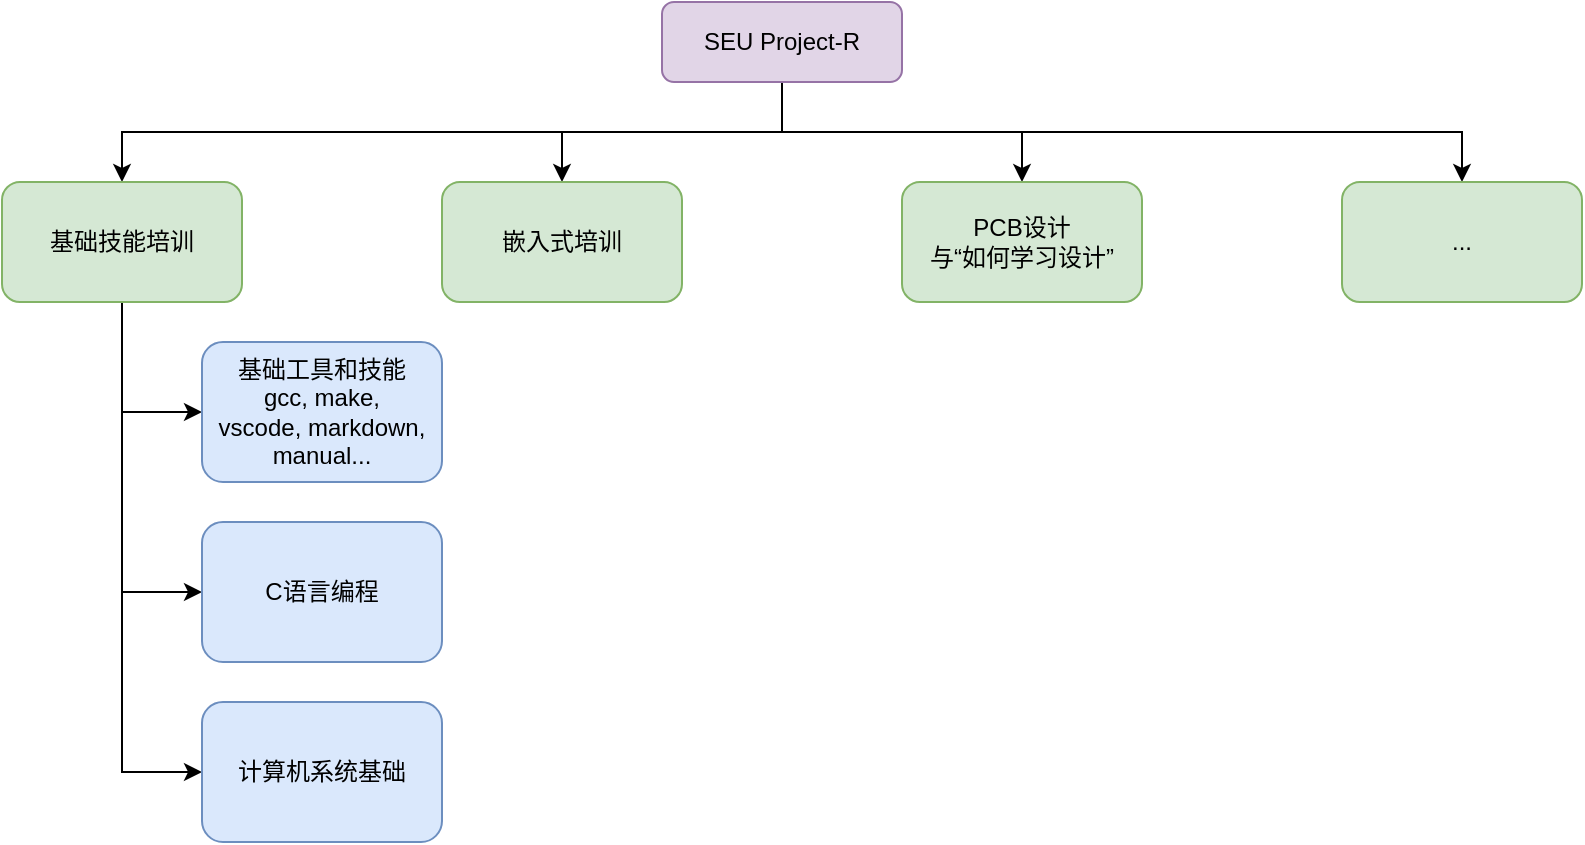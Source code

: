<mxfile version="21.5.1" type="device">
  <diagram name="第 1 页" id="tG3To_huA9VbUY_nMokD">
    <mxGraphModel dx="1154" dy="577" grid="1" gridSize="10" guides="1" tooltips="1" connect="1" arrows="1" fold="1" page="1" pageScale="1" pageWidth="827" pageHeight="1169" math="0" shadow="0">
      <root>
        <mxCell id="0" />
        <mxCell id="1" parent="0" />
        <mxCell id="WIM5rKc_bnR-lCOKDaf--17" style="edgeStyle=orthogonalEdgeStyle;rounded=0;orthogonalLoop=1;jettySize=auto;html=1;exitX=0.5;exitY=1;exitDx=0;exitDy=0;entryX=0.5;entryY=0;entryDx=0;entryDy=0;" edge="1" parent="1" source="WIM5rKc_bnR-lCOKDaf--1" target="WIM5rKc_bnR-lCOKDaf--3">
          <mxGeometry relative="1" as="geometry" />
        </mxCell>
        <mxCell id="WIM5rKc_bnR-lCOKDaf--18" style="edgeStyle=orthogonalEdgeStyle;rounded=0;orthogonalLoop=1;jettySize=auto;html=1;exitX=0.5;exitY=1;exitDx=0;exitDy=0;entryX=0.5;entryY=0;entryDx=0;entryDy=0;" edge="1" parent="1" source="WIM5rKc_bnR-lCOKDaf--1" target="WIM5rKc_bnR-lCOKDaf--4">
          <mxGeometry relative="1" as="geometry" />
        </mxCell>
        <mxCell id="WIM5rKc_bnR-lCOKDaf--19" style="edgeStyle=orthogonalEdgeStyle;rounded=0;orthogonalLoop=1;jettySize=auto;html=1;exitX=0.5;exitY=1;exitDx=0;exitDy=0;entryX=0.5;entryY=0;entryDx=0;entryDy=0;" edge="1" parent="1" source="WIM5rKc_bnR-lCOKDaf--1" target="WIM5rKc_bnR-lCOKDaf--15">
          <mxGeometry relative="1" as="geometry" />
        </mxCell>
        <mxCell id="WIM5rKc_bnR-lCOKDaf--20" style="edgeStyle=orthogonalEdgeStyle;rounded=0;orthogonalLoop=1;jettySize=auto;html=1;exitX=0.5;exitY=1;exitDx=0;exitDy=0;entryX=0.5;entryY=0;entryDx=0;entryDy=0;" edge="1" parent="1" source="WIM5rKc_bnR-lCOKDaf--1" target="WIM5rKc_bnR-lCOKDaf--2">
          <mxGeometry relative="1" as="geometry" />
        </mxCell>
        <mxCell id="WIM5rKc_bnR-lCOKDaf--1" value="SEU Project-R" style="rounded=1;whiteSpace=wrap;html=1;fillColor=#e1d5e7;strokeColor=#9673a6;" vertex="1" parent="1">
          <mxGeometry x="420" y="350" width="120" height="40" as="geometry" />
        </mxCell>
        <mxCell id="WIM5rKc_bnR-lCOKDaf--11" style="edgeStyle=orthogonalEdgeStyle;rounded=0;orthogonalLoop=1;jettySize=auto;html=1;exitX=0.5;exitY=1;exitDx=0;exitDy=0;entryX=0;entryY=0.5;entryDx=0;entryDy=0;" edge="1" parent="1" source="WIM5rKc_bnR-lCOKDaf--2" target="WIM5rKc_bnR-lCOKDaf--6">
          <mxGeometry relative="1" as="geometry" />
        </mxCell>
        <mxCell id="WIM5rKc_bnR-lCOKDaf--13" style="edgeStyle=orthogonalEdgeStyle;rounded=0;orthogonalLoop=1;jettySize=auto;html=1;exitX=0.5;exitY=1;exitDx=0;exitDy=0;entryX=0;entryY=0.5;entryDx=0;entryDy=0;" edge="1" parent="1" source="WIM5rKc_bnR-lCOKDaf--2" target="WIM5rKc_bnR-lCOKDaf--5">
          <mxGeometry relative="1" as="geometry" />
        </mxCell>
        <mxCell id="WIM5rKc_bnR-lCOKDaf--14" style="edgeStyle=orthogonalEdgeStyle;rounded=0;orthogonalLoop=1;jettySize=auto;html=1;exitX=0.5;exitY=1;exitDx=0;exitDy=0;entryX=0;entryY=0.5;entryDx=0;entryDy=0;" edge="1" parent="1" source="WIM5rKc_bnR-lCOKDaf--2" target="WIM5rKc_bnR-lCOKDaf--8">
          <mxGeometry relative="1" as="geometry" />
        </mxCell>
        <mxCell id="WIM5rKc_bnR-lCOKDaf--2" value="基础技能培训" style="rounded=1;whiteSpace=wrap;html=1;fillColor=#d5e8d4;strokeColor=#82b366;" vertex="1" parent="1">
          <mxGeometry x="90" y="440" width="120" height="60" as="geometry" />
        </mxCell>
        <mxCell id="WIM5rKc_bnR-lCOKDaf--3" value="嵌入式培训" style="rounded=1;whiteSpace=wrap;html=1;fillColor=#d5e8d4;strokeColor=#82b366;" vertex="1" parent="1">
          <mxGeometry x="310" y="440" width="120" height="60" as="geometry" />
        </mxCell>
        <mxCell id="WIM5rKc_bnR-lCOKDaf--4" value="PCB设计&lt;br&gt;与“如何学习设计”" style="rounded=1;whiteSpace=wrap;html=1;fillColor=#d5e8d4;strokeColor=#82b366;" vertex="1" parent="1">
          <mxGeometry x="540" y="440" width="120" height="60" as="geometry" />
        </mxCell>
        <mxCell id="WIM5rKc_bnR-lCOKDaf--5" value="C语言编程" style="rounded=1;whiteSpace=wrap;html=1;fillColor=#dae8fc;strokeColor=#6c8ebf;" vertex="1" parent="1">
          <mxGeometry x="190" y="610" width="120" height="70" as="geometry" />
        </mxCell>
        <mxCell id="WIM5rKc_bnR-lCOKDaf--6" value="基础工具和技能&lt;br&gt;gcc, make,&lt;br&gt;vscode, markdown,&lt;br&gt;manual..." style="rounded=1;whiteSpace=wrap;html=1;fillColor=#dae8fc;strokeColor=#6c8ebf;" vertex="1" parent="1">
          <mxGeometry x="190" y="520" width="120" height="70" as="geometry" />
        </mxCell>
        <mxCell id="WIM5rKc_bnR-lCOKDaf--8" value="计算机系统基础" style="rounded=1;whiteSpace=wrap;html=1;fillColor=#dae8fc;strokeColor=#6c8ebf;" vertex="1" parent="1">
          <mxGeometry x="190" y="700" width="120" height="70" as="geometry" />
        </mxCell>
        <mxCell id="WIM5rKc_bnR-lCOKDaf--15" value="..." style="rounded=1;whiteSpace=wrap;html=1;fillColor=#d5e8d4;strokeColor=#82b366;" vertex="1" parent="1">
          <mxGeometry x="760" y="440" width="120" height="60" as="geometry" />
        </mxCell>
      </root>
    </mxGraphModel>
  </diagram>
</mxfile>
